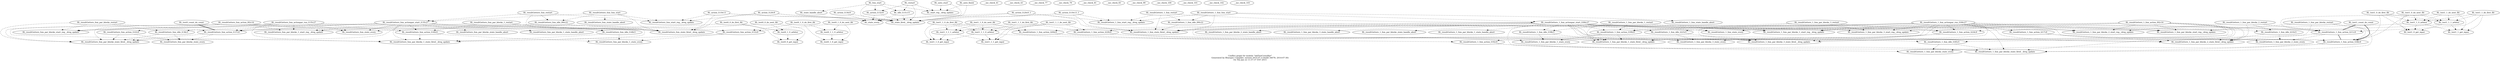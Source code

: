strict digraph "conflicts" {
RL_test0_count_do_count [shape=ellipse];
RL_test0_0_get_input [shape=ellipse];
RL_test0_0_do_first_flit [shape=ellipse];
RL_test0_0_do_next_flit [shape=ellipse];
RL_test0_1_0_arbiter [shape=ellipse];
RL_test0_1_0_get_input [shape=ellipse];
RL_test0_1_0_do_first_flit [shape=ellipse];
RL_test0_1_0_do_next_flit [shape=ellipse];
RL_test0_1_1_0_arbiter [shape=ellipse];
RL_test1_count_do_count [shape=ellipse];
RL_test1_0_get_input [shape=ellipse];
RL_test1_0_do_first_flit [shape=ellipse];
RL_test1_0_do_next_flit [shape=ellipse];
RL_test1_1_get_input [shape=ellipse];
RL_test1_1_do_first_flit [shape=ellipse];
RL_test1_1_do_next_flit [shape=ellipse];
RL_test1_1_0_arbiter [shape=ellipse];
RL_test1_1_1_arbiter [shape=ellipse];
RL_test1_1_0_get_input [shape=ellipse];
RL_test1_1_0_do_first_flit [shape=ellipse];
RL_test1_1_0_do_next_flit [shape=ellipse];
RL_test1_1_1_get_input [shape=ellipse];
RL_test1_1_1_do_first_flit [shape=ellipse];
RL_test1_1_1_do_next_flit [shape=ellipse];
RL_test1_1_1_0_arbiter [shape=ellipse];
RL_test1_1_1_1_arbiter [shape=ellipse];
RL_resultGetters_fsm_start_reg__dreg_update [shape=ellipse];
RL_resultGetters_fsm_state_handle_abort [shape=ellipse];
RL_resultGetters_fsm_state_fired__dreg_update [shape=ellipse];
RL_resultGetters_fsm_state_every [shape=ellipse];
RL_resultGetters_fsm_par_blocks_start_reg__dreg_update [shape=ellipse];
RL_resultGetters_fsm_par_blocks_state_handle_abort [shape=ellipse];
RL_resultGetters_fsm_par_blocks_state_fired__dreg_update [shape=ellipse];
RL_resultGetters_fsm_par_blocks_state_every [shape=ellipse];
RL_resultGetters_fsm_par_blocks_restart [shape=ellipse];
RL_resultGetters_fsm_par_blocks_1_start_reg__dreg_update [shape=ellipse];
RL_resultGetters_fsm_par_blocks_1_state_handle_abort [shape=ellipse];
RL_resultGetters_fsm_par_blocks_1_state_fired__dreg_update [shape=ellipse];
RL_resultGetters_fsm_par_blocks_1_state_every [shape=ellipse];
RL_resultGetters_fsm_par_blocks_1_restart [shape=ellipse];
RL_resultGetters_fsm_restart [shape=ellipse];
RL_resultGetters_fsm_action_l149c9 [shape=ellipse];
RL_resultGetters_fsm_action_l153c9 [shape=ellipse];
RL_resultGetters_fsm_action_l137c9 [shape=ellipse];
RL_resultGetters_fsm_action_l143c9 [shape=ellipse];
RL_resultGetters_fsm_actionpar_start_l135c27 [shape=ellipse];
RL_resultGetters_fsm_action_l92c16 [shape=ellipse];
RL_resultGetters_fsm_actionpar_run_l135c27 [shape=ellipse];
RL_resultGetters_fsm_idle_l90c22 [shape=ellipse];
RL_resultGetters_fsm_idle_l148c5 [shape=ellipse];
RL_resultGetters_fsm_idle_l136c5 [shape=ellipse];
RL_resultGetters_fsm_fsm_start [shape=ellipse];
RL_resultGetters_1_fsm_start_reg__dreg_update [shape=ellipse];
RL_resultGetters_1_fsm_state_handle_abort [shape=ellipse];
RL_resultGetters_1_fsm_state_fired__dreg_update [shape=ellipse];
RL_resultGetters_1_fsm_state_every [shape=ellipse];
RL_resultGetters_1_fsm_par_blocks_start_reg__dreg_update [shape=ellipse];
RL_resultGetters_1_fsm_par_blocks_state_handle_abort [shape=ellipse];
RL_resultGetters_1_fsm_par_blocks_state_fired__dreg_update [shape=ellipse];
RL_resultGetters_1_fsm_par_blocks_state_every [shape=ellipse];
RL_resultGetters_1_fsm_par_blocks_restart [shape=ellipse];
RL_resultGetters_1_fsm_par_blocks_1_start_reg__dreg_update [shape=ellipse];
RL_resultGetters_1_fsm_par_blocks_1_state_handle_abort [shape=ellipse];
RL_resultGetters_1_fsm_par_blocks_1_state_fired__dreg_update [shape=ellipse];
RL_resultGetters_1_fsm_par_blocks_1_state_every [shape=ellipse];
RL_resultGetters_1_fsm_par_blocks_1_restart [shape=ellipse];
RL_resultGetters_1_fsm_par_blocks_2_start_reg__dreg_update [shape=ellipse];
RL_resultGetters_1_fsm_par_blocks_2_state_handle_abort [shape=ellipse];
RL_resultGetters_1_fsm_par_blocks_2_state_fired__dreg_update [shape=ellipse];
RL_resultGetters_1_fsm_par_blocks_2_state_every [shape=ellipse];
RL_resultGetters_1_fsm_par_blocks_2_restart [shape=ellipse];
RL_resultGetters_1_fsm_par_blocks_3_start_reg__dreg_update [shape=ellipse];
RL_resultGetters_1_fsm_par_blocks_3_state_handle_abort [shape=ellipse];
RL_resultGetters_1_fsm_par_blocks_3_state_fired__dreg_update [shape=ellipse];
RL_resultGetters_1_fsm_par_blocks_3_state_every [shape=ellipse];
RL_resultGetters_1_fsm_par_blocks_3_restart [shape=ellipse];
RL_resultGetters_1_fsm_restart [shape=ellipse];
RL_resultGetters_1_fsm_action_l224c9 [shape=ellipse];
RL_resultGetters_1_fsm_action_l229c9 [shape=ellipse];
RL_resultGetters_1_fsm_action_l211c9 [shape=ellipse];
RL_resultGetters_1_fsm_action_l217c9 [shape=ellipse];
RL_resultGetters_1_fsm_action_l199c9 [shape=ellipse];
RL_resultGetters_1_fsm_action_l204c9 [shape=ellipse];
RL_resultGetters_1_fsm_action_l186c9 [shape=ellipse];
RL_resultGetters_1_fsm_action_l192c9 [shape=ellipse];
RL_resultGetters_1_fsm_actionpar_start_l184c27 [shape=ellipse];
RL_resultGetters_1_fsm_action_l92c16 [shape=ellipse];
RL_resultGetters_1_fsm_actionpar_run_l184c27 [shape=ellipse];
RL_resultGetters_1_fsm_idle_l90c22 [shape=ellipse];
RL_resultGetters_1_fsm_idle_l223c5 [shape=ellipse];
RL_resultGetters_1_fsm_idle_l210c5 [shape=ellipse];
RL_resultGetters_1_fsm_idle_l198c5 [shape=ellipse];
RL_resultGetters_1_fsm_idle_l185c5 [shape=ellipse];
RL_resultGetters_1_fsm_fsm_start [shape=ellipse];
RL_start_reg__dreg_update [shape=ellipse];
RL_state_handle_abort [shape=ellipse];
RL_state_fired__dreg_update [shape=ellipse];
RL_state_every [shape=ellipse];
RL_restart [shape=ellipse];
RL_action_l132c9 [shape=ellipse];
RL_action_l119c13 [shape=ellipse];
RL_action_l120c9 [shape=ellipse];
RL_action_l119c13_1 [shape=ellipse];
RL_action_l120c9_1 [shape=ellipse];
RL_action_l134c9 [shape=ellipse];
RL_idle_l131c15 [shape=ellipse];
RL_fsm_start [shape=ellipse];
RL_auto_start [shape=ellipse];
RL_auto_finish [shape=ellipse];
__me_check_41 [shape=ellipse];
__me_check_43 [shape=ellipse];
__me_check_77 [shape=ellipse];
__me_check_79 [shape=ellipse];
__me_check_81 [shape=ellipse];
__me_check_83 [shape=ellipse];
__me_check_99 [shape=ellipse];
__me_check_100 [shape=ellipse];
__me_check_101 [shape=ellipse];
__me_check_102 [shape=ellipse];
__me_check_103 [shape=ellipse];
RL_test0_count_do_count->RL_resultGetters_fsm_action_l137c9 [style=bold, dir=none];
RL_test0_0_do_first_flit->RL_test0_0_get_input [style=dashed];
RL_test0_0_do_next_flit->RL_test0_0_get_input [style=dashed];
RL_test0_1_0_arbiter->RL_test0_0_get_input [style=dashed];
RL_test0_0_do_first_flit->RL_test0_1_0_arbiter [style=dashed];
RL_test0_0_do_first_flit->RL_resultGetters_fsm_action_l137c9 [style=dashed];
RL_test0_0_do_next_flit->RL_test0_1_0_arbiter [style=dashed];
RL_test0_0_do_next_flit->RL_resultGetters_fsm_action_l137c9 [style=dashed];
RL_test0_1_0_do_first_flit->RL_test0_1_0_get_input [style=dashed];
RL_test0_1_0_do_next_flit->RL_test0_1_0_get_input [style=dashed];
RL_test0_1_1_0_arbiter->RL_test0_1_0_get_input [style=dashed];
RL_test0_1_0_do_first_flit->RL_test0_1_1_0_arbiter [style=dashed];
RL_test0_1_0_do_first_flit->RL_resultGetters_fsm_action_l153c9 [style=dashed];
RL_test0_1_0_do_next_flit->RL_test0_1_1_0_arbiter [style=dashed];
RL_test0_1_0_do_next_flit->RL_resultGetters_fsm_action_l153c9 [style=dashed];
RL_test1_count_do_count->RL_resultGetters_1_fsm_action_l211c9 [style=bold, dir=none];
RL_test1_count_do_count->RL_resultGetters_1_fsm_action_l186c9 [style=bold, dir=none];
RL_test1_0_do_first_flit->RL_test1_0_get_input [style=dashed];
RL_test1_0_do_next_flit->RL_test1_0_get_input [style=dashed];
RL_test1_1_0_arbiter->RL_test1_0_get_input [style=dashed];
RL_test1_1_1_arbiter->RL_test1_0_get_input [style=dashed];
RL_test1_0_do_first_flit->RL_test1_1_0_arbiter [style=dashed];
RL_test1_0_do_first_flit->RL_test1_1_1_arbiter [style=dashed];
RL_test1_0_do_first_flit->RL_resultGetters_1_fsm_action_l186c9 [style=dashed];
RL_test1_0_do_next_flit->RL_test1_1_0_arbiter [style=dashed];
RL_test1_0_do_next_flit->RL_test1_1_1_arbiter [style=dashed];
RL_test1_0_do_next_flit->RL_resultGetters_1_fsm_action_l186c9 [style=dashed];
RL_test1_1_do_first_flit->RL_test1_1_get_input [style=dashed];
RL_test1_1_do_next_flit->RL_test1_1_get_input [style=dashed];
RL_test1_1_0_arbiter->RL_test1_1_get_input [style=dashed];
RL_test1_1_1_arbiter->RL_test1_1_get_input [style=dashed];
RL_test1_1_do_first_flit->RL_test1_1_0_arbiter [style=dashed];
RL_test1_1_do_first_flit->RL_test1_1_1_arbiter [style=dashed];
RL_test1_1_do_first_flit->RL_resultGetters_1_fsm_action_l211c9 [style=dashed];
RL_test1_1_do_next_flit->RL_test1_1_0_arbiter [style=dashed];
RL_test1_1_do_next_flit->RL_test1_1_1_arbiter [style=dashed];
RL_test1_1_do_next_flit->RL_resultGetters_1_fsm_action_l211c9 [style=dashed];
RL_test1_1_0_arbiter->RL_resultGetters_1_fsm_action_l199c9 [style=dashed];
RL_test1_1_1_arbiter->RL_resultGetters_1_fsm_action_l224c9 [style=dashed];
RL_test1_1_0_do_first_flit->RL_test1_1_0_get_input [style=dashed];
RL_test1_1_0_do_next_flit->RL_test1_1_0_get_input [style=dashed];
RL_test1_1_1_0_arbiter->RL_test1_1_0_get_input [style=dashed];
RL_test1_1_1_1_arbiter->RL_test1_1_0_get_input [style=dashed];
RL_test1_1_0_do_first_flit->RL_test1_1_1_0_arbiter [style=dashed];
RL_test1_1_0_do_first_flit->RL_test1_1_1_1_arbiter [style=dashed];
RL_test1_1_0_do_first_flit->RL_resultGetters_1_fsm_action_l204c9 [style=dashed];
RL_test1_1_0_do_next_flit->RL_test1_1_1_0_arbiter [style=dashed];
RL_test1_1_0_do_next_flit->RL_test1_1_1_1_arbiter [style=dashed];
RL_test1_1_0_do_next_flit->RL_resultGetters_1_fsm_action_l204c9 [style=dashed];
RL_test1_1_1_do_first_flit->RL_test1_1_1_get_input [style=dashed];
RL_test1_1_1_do_next_flit->RL_test1_1_1_get_input [style=dashed];
RL_test1_1_1_0_arbiter->RL_test1_1_1_get_input [style=dashed];
RL_test1_1_1_1_arbiter->RL_test1_1_1_get_input [style=dashed];
RL_test1_1_1_do_first_flit->RL_test1_1_1_0_arbiter [style=dashed];
RL_test1_1_1_do_first_flit->RL_test1_1_1_1_arbiter [style=dashed];
RL_test1_1_1_do_first_flit->RL_resultGetters_1_fsm_action_l229c9 [style=dashed];
RL_test1_1_1_do_next_flit->RL_test1_1_1_0_arbiter [style=dashed];
RL_test1_1_1_do_next_flit->RL_test1_1_1_1_arbiter [style=dashed];
RL_test1_1_1_do_next_flit->RL_resultGetters_1_fsm_action_l229c9 [style=dashed];
RL_test1_1_1_0_arbiter->RL_resultGetters_1_fsm_action_l192c9 [style=dashed];
RL_resultGetters_fsm_restart->RL_resultGetters_fsm_start_reg__dreg_update [style=dashed];
RL_resultGetters_fsm_fsm_start->RL_resultGetters_fsm_start_reg__dreg_update [style=dashed];
RL_action_l119c13->RL_resultGetters_fsm_start_reg__dreg_update [style=dashed];
RL_action_l120c9->RL_resultGetters_fsm_start_reg__dreg_update [style=dashed];
RL_resultGetters_fsm_fsm_start->RL_resultGetters_fsm_state_handle_abort [style=dashed];
RL_resultGetters_fsm_restart->RL_resultGetters_fsm_state_fired__dreg_update [style=dashed];
RL_resultGetters_fsm_actionpar_start_l135c27->RL_resultGetters_fsm_state_fired__dreg_update [style=dashed];
RL_resultGetters_fsm_action_l92c16->RL_resultGetters_fsm_state_fired__dreg_update [style=dashed];
RL_resultGetters_fsm_actionpar_run_l135c27->RL_resultGetters_fsm_state_fired__dreg_update [style=dashed];
RL_resultGetters_fsm_idle_l90c22->RL_resultGetters_fsm_state_fired__dreg_update [style=dashed];
RL_resultGetters_fsm_fsm_start->RL_resultGetters_fsm_state_fired__dreg_update [style=dashed];
RL_action_l119c13->RL_resultGetters_fsm_state_fired__dreg_update [style=dashed];
RL_action_l120c9->RL_resultGetters_fsm_state_fired__dreg_update [style=dashed];
RL_resultGetters_fsm_actionpar_start_l135c27->RL_resultGetters_fsm_state_every [style=dashed];
RL_resultGetters_fsm_action_l92c16->RL_resultGetters_fsm_state_every [style=dashed];
RL_resultGetters_fsm_actionpar_run_l135c27->RL_resultGetters_fsm_state_every [style=dashed];
RL_resultGetters_fsm_idle_l90c22->RL_resultGetters_fsm_state_every [style=dashed];
RL_resultGetters_fsm_par_blocks_restart->RL_resultGetters_fsm_par_blocks_start_reg__dreg_update [style=dashed];
RL_resultGetters_fsm_actionpar_start_l135c27->RL_resultGetters_fsm_par_blocks_start_reg__dreg_update [style=dashed];
RL_resultGetters_fsm_action_l92c16->RL_resultGetters_fsm_par_blocks_start_reg__dreg_update [style=dashed];
RL_resultGetters_fsm_actionpar_run_l135c27->RL_resultGetters_fsm_par_blocks_start_reg__dreg_update [style=dashed];
RL_resultGetters_fsm_actionpar_start_l135c27->RL_resultGetters_fsm_par_blocks_state_handle_abort [style=dashed];
RL_resultGetters_fsm_par_blocks_restart->RL_resultGetters_fsm_par_blocks_state_fired__dreg_update [style=dashed];
RL_resultGetters_fsm_action_l137c9->RL_resultGetters_fsm_par_blocks_state_fired__dreg_update [style=dashed];
RL_resultGetters_fsm_action_l143c9->RL_resultGetters_fsm_par_blocks_state_fired__dreg_update [style=dashed];
RL_resultGetters_fsm_actionpar_start_l135c27->RL_resultGetters_fsm_par_blocks_state_fired__dreg_update [style=dashed];
RL_resultGetters_fsm_action_l92c16->RL_resultGetters_fsm_par_blocks_state_fired__dreg_update [style=dashed];
RL_resultGetters_fsm_actionpar_run_l135c27->RL_resultGetters_fsm_par_blocks_state_fired__dreg_update [style=dashed];
RL_resultGetters_fsm_idle_l136c5->RL_resultGetters_fsm_par_blocks_state_fired__dreg_update [style=dashed];
RL_resultGetters_fsm_action_l137c9->RL_resultGetters_fsm_par_blocks_state_every [style=dashed];
RL_resultGetters_fsm_action_l143c9->RL_resultGetters_fsm_par_blocks_state_every [style=dashed];
RL_resultGetters_fsm_idle_l136c5->RL_resultGetters_fsm_par_blocks_state_every [style=dashed];
RL_resultGetters_fsm_par_blocks_restart->RL_resultGetters_fsm_action_l137c9 [style=dashed];
RL_resultGetters_fsm_par_blocks_restart->RL_resultGetters_fsm_idle_l136c5 [style=dashed];
RL_resultGetters_fsm_par_blocks_1_restart->RL_resultGetters_fsm_par_blocks_1_start_reg__dreg_update [style=dashed];
RL_resultGetters_fsm_actionpar_start_l135c27->RL_resultGetters_fsm_par_blocks_1_start_reg__dreg_update [style=dashed];
RL_resultGetters_fsm_action_l92c16->RL_resultGetters_fsm_par_blocks_1_start_reg__dreg_update [style=dashed];
RL_resultGetters_fsm_actionpar_run_l135c27->RL_resultGetters_fsm_par_blocks_1_start_reg__dreg_update [style=dashed];
RL_resultGetters_fsm_actionpar_start_l135c27->RL_resultGetters_fsm_par_blocks_1_state_handle_abort [style=dashed];
RL_resultGetters_fsm_par_blocks_1_restart->RL_resultGetters_fsm_par_blocks_1_state_fired__dreg_update [style=dashed];
RL_resultGetters_fsm_action_l149c9->RL_resultGetters_fsm_par_blocks_1_state_fired__dreg_update [style=dashed];
RL_resultGetters_fsm_action_l153c9->RL_resultGetters_fsm_par_blocks_1_state_fired__dreg_update [style=dashed];
RL_resultGetters_fsm_actionpar_start_l135c27->RL_resultGetters_fsm_par_blocks_1_state_fired__dreg_update [style=dashed];
RL_resultGetters_fsm_action_l92c16->RL_resultGetters_fsm_par_blocks_1_state_fired__dreg_update [style=dashed];
RL_resultGetters_fsm_actionpar_run_l135c27->RL_resultGetters_fsm_par_blocks_1_state_fired__dreg_update [style=dashed];
RL_resultGetters_fsm_idle_l148c5->RL_resultGetters_fsm_par_blocks_1_state_fired__dreg_update [style=dashed];
RL_resultGetters_fsm_action_l149c9->RL_resultGetters_fsm_par_blocks_1_state_every [style=dashed];
RL_resultGetters_fsm_action_l153c9->RL_resultGetters_fsm_par_blocks_1_state_every [style=dashed];
RL_resultGetters_fsm_idle_l148c5->RL_resultGetters_fsm_par_blocks_1_state_every [style=dashed];
RL_resultGetters_fsm_par_blocks_1_restart->RL_resultGetters_fsm_action_l149c9 [style=dashed];
RL_resultGetters_fsm_par_blocks_1_restart->RL_resultGetters_fsm_idle_l148c5 [style=dashed];
RL_resultGetters_fsm_restart->RL_resultGetters_fsm_actionpar_start_l135c27 [style=dashed];
RL_resultGetters_fsm_restart->RL_resultGetters_fsm_idle_l90c22 [style=dashed];
RL_resultGetters_fsm_actionpar_start_l135c27->RL_resultGetters_fsm_action_l149c9 [style=dashed];
RL_resultGetters_fsm_actionpar_run_l135c27->RL_resultGetters_fsm_action_l149c9 [style=dashed];
RL_resultGetters_fsm_actionpar_run_l135c27->RL_resultGetters_fsm_action_l153c9 [style=dashed];
RL_resultGetters_fsm_actionpar_start_l135c27->RL_resultGetters_fsm_action_l137c9 [style=dashed];
RL_resultGetters_fsm_actionpar_run_l135c27->RL_resultGetters_fsm_action_l137c9 [style=dashed];
RL_resultGetters_fsm_actionpar_run_l135c27->RL_resultGetters_fsm_action_l143c9 [style=dashed];
RL_resultGetters_fsm_actionpar_start_l135c27->RL_resultGetters_fsm_idle_l148c5 [style=dashed];
RL_resultGetters_fsm_actionpar_start_l135c27->RL_resultGetters_fsm_idle_l136c5 [style=dashed];
RL_resultGetters_fsm_fsm_start->RL_resultGetters_fsm_actionpar_start_l135c27 [style=dashed];
RL_resultGetters_fsm_fsm_start->RL_resultGetters_fsm_idle_l90c22 [style=dashed];
RL_resultGetters_1_fsm_restart->RL_resultGetters_1_fsm_start_reg__dreg_update [style=dashed];
RL_resultGetters_1_fsm_fsm_start->RL_resultGetters_1_fsm_start_reg__dreg_update [style=dashed];
RL_action_l119c13_1->RL_resultGetters_1_fsm_start_reg__dreg_update [style=dashed];
RL_action_l120c9_1->RL_resultGetters_1_fsm_start_reg__dreg_update [style=dashed];
RL_resultGetters_1_fsm_fsm_start->RL_resultGetters_1_fsm_state_handle_abort [style=dashed];
RL_resultGetters_1_fsm_restart->RL_resultGetters_1_fsm_state_fired__dreg_update [style=dashed];
RL_resultGetters_1_fsm_actionpar_start_l184c27->RL_resultGetters_1_fsm_state_fired__dreg_update [style=dashed];
RL_resultGetters_1_fsm_action_l92c16->RL_resultGetters_1_fsm_state_fired__dreg_update [style=dashed];
RL_resultGetters_1_fsm_actionpar_run_l184c27->RL_resultGetters_1_fsm_state_fired__dreg_update [style=dashed];
RL_resultGetters_1_fsm_idle_l90c22->RL_resultGetters_1_fsm_state_fired__dreg_update [style=dashed];
RL_resultGetters_1_fsm_fsm_start->RL_resultGetters_1_fsm_state_fired__dreg_update [style=dashed];
RL_action_l119c13_1->RL_resultGetters_1_fsm_state_fired__dreg_update [style=dashed];
RL_action_l120c9_1->RL_resultGetters_1_fsm_state_fired__dreg_update [style=dashed];
RL_resultGetters_1_fsm_actionpar_start_l184c27->RL_resultGetters_1_fsm_state_every [style=dashed];
RL_resultGetters_1_fsm_action_l92c16->RL_resultGetters_1_fsm_state_every [style=dashed];
RL_resultGetters_1_fsm_actionpar_run_l184c27->RL_resultGetters_1_fsm_state_every [style=dashed];
RL_resultGetters_1_fsm_idle_l90c22->RL_resultGetters_1_fsm_state_every [style=dashed];
RL_resultGetters_1_fsm_par_blocks_restart->RL_resultGetters_1_fsm_par_blocks_start_reg__dreg_update [style=dashed];
RL_resultGetters_1_fsm_actionpar_start_l184c27->RL_resultGetters_1_fsm_par_blocks_start_reg__dreg_update [style=dashed];
RL_resultGetters_1_fsm_action_l92c16->RL_resultGetters_1_fsm_par_blocks_start_reg__dreg_update [style=dashed];
RL_resultGetters_1_fsm_actionpar_run_l184c27->RL_resultGetters_1_fsm_par_blocks_start_reg__dreg_update [style=dashed];
RL_resultGetters_1_fsm_actionpar_start_l184c27->RL_resultGetters_1_fsm_par_blocks_state_handle_abort [style=dashed];
RL_resultGetters_1_fsm_par_blocks_restart->RL_resultGetters_1_fsm_par_blocks_state_fired__dreg_update [style=dashed];
RL_resultGetters_1_fsm_action_l186c9->RL_resultGetters_1_fsm_par_blocks_state_fired__dreg_update [style=dashed];
RL_resultGetters_1_fsm_action_l192c9->RL_resultGetters_1_fsm_par_blocks_state_fired__dreg_update [style=dashed];
RL_resultGetters_1_fsm_actionpar_start_l184c27->RL_resultGetters_1_fsm_par_blocks_state_fired__dreg_update [style=dashed];
RL_resultGetters_1_fsm_action_l92c16->RL_resultGetters_1_fsm_par_blocks_state_fired__dreg_update [style=dashed];
RL_resultGetters_1_fsm_actionpar_run_l184c27->RL_resultGetters_1_fsm_par_blocks_state_fired__dreg_update [style=dashed];
RL_resultGetters_1_fsm_idle_l185c5->RL_resultGetters_1_fsm_par_blocks_state_fired__dreg_update [style=dashed];
RL_resultGetters_1_fsm_action_l186c9->RL_resultGetters_1_fsm_par_blocks_state_every [style=dashed];
RL_resultGetters_1_fsm_action_l192c9->RL_resultGetters_1_fsm_par_blocks_state_every [style=dashed];
RL_resultGetters_1_fsm_idle_l185c5->RL_resultGetters_1_fsm_par_blocks_state_every [style=dashed];
RL_resultGetters_1_fsm_par_blocks_restart->RL_resultGetters_1_fsm_action_l186c9 [style=dashed];
RL_resultGetters_1_fsm_par_blocks_restart->RL_resultGetters_1_fsm_idle_l185c5 [style=dashed];
RL_resultGetters_1_fsm_par_blocks_1_restart->RL_resultGetters_1_fsm_par_blocks_1_start_reg__dreg_update [style=dashed];
RL_resultGetters_1_fsm_actionpar_start_l184c27->RL_resultGetters_1_fsm_par_blocks_1_start_reg__dreg_update [style=dashed];
RL_resultGetters_1_fsm_action_l92c16->RL_resultGetters_1_fsm_par_blocks_1_start_reg__dreg_update [style=dashed];
RL_resultGetters_1_fsm_actionpar_run_l184c27->RL_resultGetters_1_fsm_par_blocks_1_start_reg__dreg_update [style=dashed];
RL_resultGetters_1_fsm_actionpar_start_l184c27->RL_resultGetters_1_fsm_par_blocks_1_state_handle_abort [style=dashed];
RL_resultGetters_1_fsm_par_blocks_1_restart->RL_resultGetters_1_fsm_par_blocks_1_state_fired__dreg_update [style=dashed];
RL_resultGetters_1_fsm_action_l199c9->RL_resultGetters_1_fsm_par_blocks_1_state_fired__dreg_update [style=dashed];
RL_resultGetters_1_fsm_action_l204c9->RL_resultGetters_1_fsm_par_blocks_1_state_fired__dreg_update [style=dashed];
RL_resultGetters_1_fsm_actionpar_start_l184c27->RL_resultGetters_1_fsm_par_blocks_1_state_fired__dreg_update [style=dashed];
RL_resultGetters_1_fsm_action_l92c16->RL_resultGetters_1_fsm_par_blocks_1_state_fired__dreg_update [style=dashed];
RL_resultGetters_1_fsm_actionpar_run_l184c27->RL_resultGetters_1_fsm_par_blocks_1_state_fired__dreg_update [style=dashed];
RL_resultGetters_1_fsm_idle_l198c5->RL_resultGetters_1_fsm_par_blocks_1_state_fired__dreg_update [style=dashed];
RL_resultGetters_1_fsm_action_l199c9->RL_resultGetters_1_fsm_par_blocks_1_state_every [style=dashed];
RL_resultGetters_1_fsm_action_l204c9->RL_resultGetters_1_fsm_par_blocks_1_state_every [style=dashed];
RL_resultGetters_1_fsm_idle_l198c5->RL_resultGetters_1_fsm_par_blocks_1_state_every [style=dashed];
RL_resultGetters_1_fsm_par_blocks_1_restart->RL_resultGetters_1_fsm_action_l199c9 [style=dashed];
RL_resultGetters_1_fsm_par_blocks_1_restart->RL_resultGetters_1_fsm_idle_l198c5 [style=dashed];
RL_resultGetters_1_fsm_par_blocks_2_restart->RL_resultGetters_1_fsm_par_blocks_2_start_reg__dreg_update [style=dashed];
RL_resultGetters_1_fsm_actionpar_start_l184c27->RL_resultGetters_1_fsm_par_blocks_2_start_reg__dreg_update [style=dashed];
RL_resultGetters_1_fsm_action_l92c16->RL_resultGetters_1_fsm_par_blocks_2_start_reg__dreg_update [style=dashed];
RL_resultGetters_1_fsm_actionpar_run_l184c27->RL_resultGetters_1_fsm_par_blocks_2_start_reg__dreg_update [style=dashed];
RL_resultGetters_1_fsm_actionpar_start_l184c27->RL_resultGetters_1_fsm_par_blocks_2_state_handle_abort [style=dashed];
RL_resultGetters_1_fsm_par_blocks_2_restart->RL_resultGetters_1_fsm_par_blocks_2_state_fired__dreg_update [style=dashed];
RL_resultGetters_1_fsm_action_l211c9->RL_resultGetters_1_fsm_par_blocks_2_state_fired__dreg_update [style=dashed];
RL_resultGetters_1_fsm_action_l217c9->RL_resultGetters_1_fsm_par_blocks_2_state_fired__dreg_update [style=dashed];
RL_resultGetters_1_fsm_actionpar_start_l184c27->RL_resultGetters_1_fsm_par_blocks_2_state_fired__dreg_update [style=dashed];
RL_resultGetters_1_fsm_action_l92c16->RL_resultGetters_1_fsm_par_blocks_2_state_fired__dreg_update [style=dashed];
RL_resultGetters_1_fsm_actionpar_run_l184c27->RL_resultGetters_1_fsm_par_blocks_2_state_fired__dreg_update [style=dashed];
RL_resultGetters_1_fsm_idle_l210c5->RL_resultGetters_1_fsm_par_blocks_2_state_fired__dreg_update [style=dashed];
RL_resultGetters_1_fsm_action_l211c9->RL_resultGetters_1_fsm_par_blocks_2_state_every [style=dashed];
RL_resultGetters_1_fsm_action_l217c9->RL_resultGetters_1_fsm_par_blocks_2_state_every [style=dashed];
RL_resultGetters_1_fsm_idle_l210c5->RL_resultGetters_1_fsm_par_blocks_2_state_every [style=dashed];
RL_resultGetters_1_fsm_par_blocks_2_restart->RL_resultGetters_1_fsm_action_l211c9 [style=dashed];
RL_resultGetters_1_fsm_par_blocks_2_restart->RL_resultGetters_1_fsm_idle_l210c5 [style=dashed];
RL_resultGetters_1_fsm_par_blocks_3_restart->RL_resultGetters_1_fsm_par_blocks_3_start_reg__dreg_update [style=dashed];
RL_resultGetters_1_fsm_actionpar_start_l184c27->RL_resultGetters_1_fsm_par_blocks_3_start_reg__dreg_update [style=dashed];
RL_resultGetters_1_fsm_action_l92c16->RL_resultGetters_1_fsm_par_blocks_3_start_reg__dreg_update [style=dashed];
RL_resultGetters_1_fsm_actionpar_run_l184c27->RL_resultGetters_1_fsm_par_blocks_3_start_reg__dreg_update [style=dashed];
RL_resultGetters_1_fsm_actionpar_start_l184c27->RL_resultGetters_1_fsm_par_blocks_3_state_handle_abort [style=dashed];
RL_resultGetters_1_fsm_par_blocks_3_restart->RL_resultGetters_1_fsm_par_blocks_3_state_fired__dreg_update [style=dashed];
RL_resultGetters_1_fsm_action_l224c9->RL_resultGetters_1_fsm_par_blocks_3_state_fired__dreg_update [style=dashed];
RL_resultGetters_1_fsm_action_l229c9->RL_resultGetters_1_fsm_par_blocks_3_state_fired__dreg_update [style=dashed];
RL_resultGetters_1_fsm_actionpar_start_l184c27->RL_resultGetters_1_fsm_par_blocks_3_state_fired__dreg_update [style=dashed];
RL_resultGetters_1_fsm_action_l92c16->RL_resultGetters_1_fsm_par_blocks_3_state_fired__dreg_update [style=dashed];
RL_resultGetters_1_fsm_actionpar_run_l184c27->RL_resultGetters_1_fsm_par_blocks_3_state_fired__dreg_update [style=dashed];
RL_resultGetters_1_fsm_idle_l223c5->RL_resultGetters_1_fsm_par_blocks_3_state_fired__dreg_update [style=dashed];
RL_resultGetters_1_fsm_action_l224c9->RL_resultGetters_1_fsm_par_blocks_3_state_every [style=dashed];
RL_resultGetters_1_fsm_action_l229c9->RL_resultGetters_1_fsm_par_blocks_3_state_every [style=dashed];
RL_resultGetters_1_fsm_idle_l223c5->RL_resultGetters_1_fsm_par_blocks_3_state_every [style=dashed];
RL_resultGetters_1_fsm_par_blocks_3_restart->RL_resultGetters_1_fsm_action_l224c9 [style=dashed];
RL_resultGetters_1_fsm_par_blocks_3_restart->RL_resultGetters_1_fsm_idle_l223c5 [style=dashed];
RL_resultGetters_1_fsm_restart->RL_resultGetters_1_fsm_actionpar_start_l184c27 [style=dashed];
RL_resultGetters_1_fsm_restart->RL_resultGetters_1_fsm_idle_l90c22 [style=dashed];
RL_resultGetters_1_fsm_actionpar_start_l184c27->RL_resultGetters_1_fsm_action_l224c9 [style=dashed];
RL_resultGetters_1_fsm_actionpar_run_l184c27->RL_resultGetters_1_fsm_action_l224c9 [style=dashed];
RL_resultGetters_1_fsm_actionpar_run_l184c27->RL_resultGetters_1_fsm_action_l229c9 [style=dashed];
RL_resultGetters_1_fsm_action_l211c9->RL_resultGetters_1_fsm_action_l186c9 [style=bold, dir=none];
RL_resultGetters_1_fsm_actionpar_start_l184c27->RL_resultGetters_1_fsm_action_l211c9 [style=dashed];
RL_resultGetters_1_fsm_actionpar_run_l184c27->RL_resultGetters_1_fsm_action_l211c9 [style=dashed];
RL_resultGetters_1_fsm_actionpar_run_l184c27->RL_resultGetters_1_fsm_action_l217c9 [style=dashed];
RL_resultGetters_1_fsm_actionpar_start_l184c27->RL_resultGetters_1_fsm_action_l199c9 [style=dashed];
RL_resultGetters_1_fsm_actionpar_run_l184c27->RL_resultGetters_1_fsm_action_l199c9 [style=dashed];
RL_resultGetters_1_fsm_actionpar_run_l184c27->RL_resultGetters_1_fsm_action_l204c9 [style=dashed];
RL_resultGetters_1_fsm_actionpar_start_l184c27->RL_resultGetters_1_fsm_action_l186c9 [style=dashed];
RL_resultGetters_1_fsm_actionpar_run_l184c27->RL_resultGetters_1_fsm_action_l186c9 [style=dashed];
RL_resultGetters_1_fsm_actionpar_run_l184c27->RL_resultGetters_1_fsm_action_l192c9 [style=dashed];
RL_resultGetters_1_fsm_actionpar_start_l184c27->RL_resultGetters_1_fsm_idle_l223c5 [style=dashed];
RL_resultGetters_1_fsm_actionpar_start_l184c27->RL_resultGetters_1_fsm_idle_l210c5 [style=dashed];
RL_resultGetters_1_fsm_actionpar_start_l184c27->RL_resultGetters_1_fsm_idle_l198c5 [style=dashed];
RL_resultGetters_1_fsm_actionpar_start_l184c27->RL_resultGetters_1_fsm_idle_l185c5 [style=dashed];
RL_resultGetters_1_fsm_fsm_start->RL_resultGetters_1_fsm_actionpar_start_l184c27 [style=dashed];
RL_resultGetters_1_fsm_fsm_start->RL_resultGetters_1_fsm_idle_l90c22 [style=dashed];
RL_restart->RL_start_reg__dreg_update [style=dashed];
RL_fsm_start->RL_start_reg__dreg_update [style=dashed];
RL_auto_start->RL_start_reg__dreg_update [style=dashed];
RL_auto_finish->RL_start_reg__dreg_update [style=dashed];
RL_fsm_start->RL_state_handle_abort [style=dashed];
RL_restart->RL_state_fired__dreg_update [style=dashed];
RL_action_l132c9->RL_state_fired__dreg_update [style=dashed];
RL_action_l119c13->RL_state_fired__dreg_update [style=dashed];
RL_action_l120c9->RL_state_fired__dreg_update [style=dashed];
RL_action_l119c13_1->RL_state_fired__dreg_update [style=dashed];
RL_action_l120c9_1->RL_state_fired__dreg_update [style=dashed];
RL_action_l134c9->RL_state_fired__dreg_update [style=dashed];
RL_idle_l131c15->RL_state_fired__dreg_update [style=dashed];
RL_fsm_start->RL_state_fired__dreg_update [style=dashed];
RL_auto_start->RL_state_fired__dreg_update [style=dashed];
RL_auto_finish->RL_state_fired__dreg_update [style=dashed];
RL_action_l132c9->RL_state_every [style=dashed];
RL_action_l119c13->RL_state_every [style=dashed];
RL_action_l120c9->RL_state_every [style=dashed];
RL_action_l119c13_1->RL_state_every [style=dashed];
RL_action_l120c9_1->RL_state_every [style=dashed];
RL_action_l134c9->RL_state_every [style=dashed];
RL_idle_l131c15->RL_state_every [style=dashed];
RL_restart->RL_action_l132c9 [style=dashed];
RL_restart->RL_idle_l131c15 [style=dashed];
RL_fsm_start->RL_action_l132c9 [style=dashed];
RL_fsm_start->RL_idle_l131c15 [style=dashed];
label="Conflict graph for module \"mkTestCrossBar\"\nGenerated by Bluespec Compiler, version 2014.07.A (build 34078, 2014-07-30)\nOn Thu Jan 22 11:57:37 EST 2015"
}
